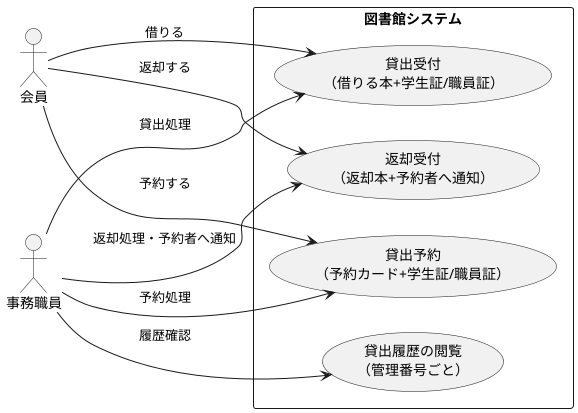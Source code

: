 @startuml  
left to right direction

actor 会員 as User
actor 事務職員 as Staff

rectangle 図書館システム {
  usecase UC1 as "貸出受付\n（借りる本+学生証/職員証）"
  usecase UC2 as "返却受付\n（返却本+予約者へ通知）"
  usecase UC3 as "貸出予約\n（予約カード+学生証/職員証）"
  usecase UC4 as "貸出履歴の閲覧\n（管理番号ごと）"
}

User -down-> UC1 : 借りる
User -down-> UC2 : 返却する
User -down-> UC3 : 予約する

Staff -down-> UC1 : 貸出処理
Staff -down-> UC2 : 返却処理・予約者へ通知
Staff -down-> UC3 : 予約処理
Staff -down-> UC4 : 履歴確認
@enduml
